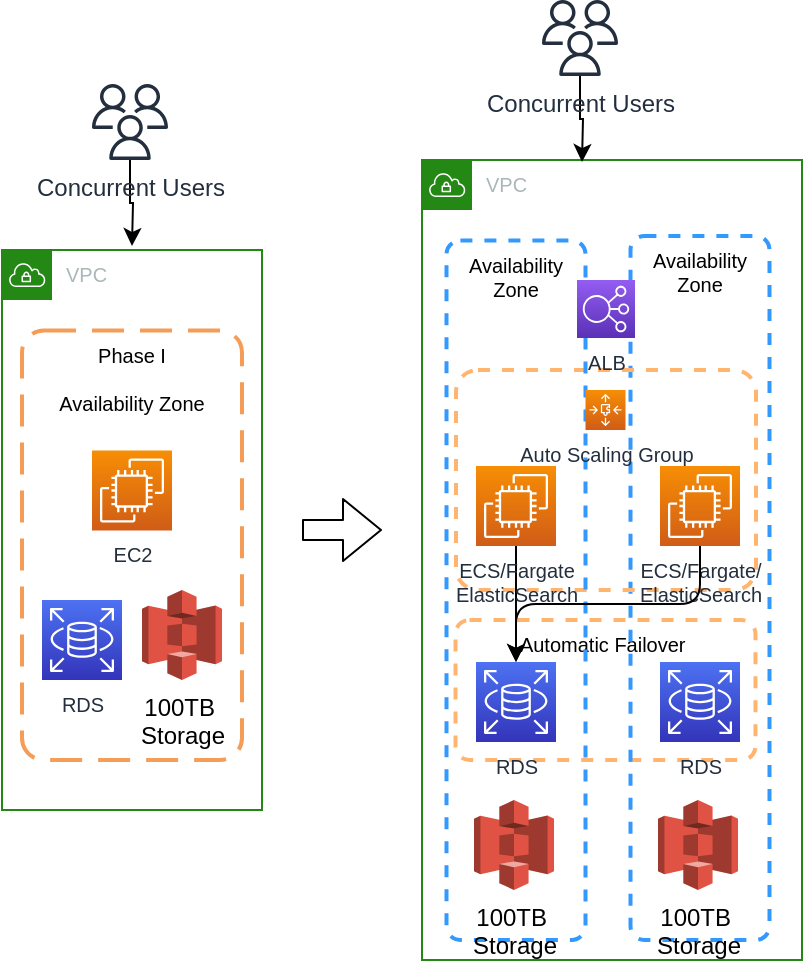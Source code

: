 <mxfile version="14.8.0" type="github">
  <diagram id="b0GikksUZOuk0snxxLBZ" name="Page-1">
    <mxGraphModel dx="768" dy="427" grid="1" gridSize="10" guides="1" tooltips="1" connect="1" arrows="1" fold="1" page="1" pageScale="1" pageWidth="850" pageHeight="1100" math="0" shadow="0">
      <root>
        <mxCell id="0" />
        <mxCell id="1" parent="0" />
        <mxCell id="Zqla-DL0ByIiepzGw1xJ-27" value="Automatic Failover " style="rounded=1;arcSize=10;dashed=1;fillColor=none;gradientColor=none;strokeWidth=2;fontSize=10;verticalAlign=top;strokeColor=#FFB570;" vertex="1" parent="1">
          <mxGeometry x="256.75" y="340" width="150" height="70" as="geometry" />
        </mxCell>
        <mxCell id="Zqla-DL0ByIiepzGw1xJ-9" value="VPC" style="points=[[0,0],[0.25,0],[0.5,0],[0.75,0],[1,0],[1,0.25],[1,0.5],[1,0.75],[1,1],[0.75,1],[0.5,1],[0.25,1],[0,1],[0,0.75],[0,0.5],[0,0.25]];outlineConnect=0;gradientColor=none;html=1;whiteSpace=wrap;fontSize=10;fontStyle=0;shape=mxgraph.aws4.group;grIcon=mxgraph.aws4.group_vpc;strokeColor=#248814;fillColor=none;verticalAlign=top;align=left;spacingLeft=30;fontColor=#AAB7B8;dashed=0;" vertex="1" parent="1">
          <mxGeometry x="240" y="110" width="190" height="400" as="geometry" />
        </mxCell>
        <mxCell id="Zqla-DL0ByIiepzGw1xJ-1" value="VPC" style="points=[[0,0],[0.25,0],[0.5,0],[0.75,0],[1,0],[1,0.25],[1,0.5],[1,0.75],[1,1],[0.75,1],[0.5,1],[0.25,1],[0,1],[0,0.75],[0,0.5],[0,0.25]];outlineConnect=0;gradientColor=none;html=1;whiteSpace=wrap;fontSize=10;fontStyle=0;shape=mxgraph.aws4.group;grIcon=mxgraph.aws4.group_vpc;strokeColor=#248814;fillColor=none;verticalAlign=top;align=left;spacingLeft=30;fontColor=#AAB7B8;dashed=0;" vertex="1" parent="1">
          <mxGeometry x="30" y="155" width="130" height="280" as="geometry" />
        </mxCell>
        <mxCell id="Zqla-DL0ByIiepzGw1xJ-4" value="Phase I&#xa;&#xa;Availability Zone" style="rounded=1;arcSize=10;dashed=1;strokeColor=#F59D56;fillColor=none;gradientColor=none;dashPattern=8 4;strokeWidth=2;verticalAlign=top;fontSize=10;" vertex="1" parent="1">
          <mxGeometry x="40" y="195.25" width="110" height="214.75" as="geometry" />
        </mxCell>
        <mxCell id="Zqla-DL0ByIiepzGw1xJ-2" value="EC2" style="points=[[0,0,0],[0.25,0,0],[0.5,0,0],[0.75,0,0],[1,0,0],[0,1,0],[0.25,1,0],[0.5,1,0],[0.75,1,0],[1,1,0],[0,0.25,0],[0,0.5,0],[0,0.75,0],[1,0.25,0],[1,0.5,0],[1,0.75,0]];outlineConnect=0;fontColor=#232F3E;gradientColor=#F78E04;gradientDirection=north;fillColor=#D05C17;strokeColor=#ffffff;dashed=0;verticalLabelPosition=bottom;verticalAlign=top;align=center;html=1;fontSize=10;fontStyle=0;aspect=fixed;shape=mxgraph.aws4.resourceIcon;resIcon=mxgraph.aws4.ec2;" vertex="1" parent="1">
          <mxGeometry x="75" y="255.25" width="40" height="40" as="geometry" />
        </mxCell>
        <mxCell id="Zqla-DL0ByIiepzGw1xJ-3" value="RDS" style="points=[[0,0,0],[0.25,0,0],[0.5,0,0],[0.75,0,0],[1,0,0],[0,1,0],[0.25,1,0],[0.5,1,0],[0.75,1,0],[1,1,0],[0,0.25,0],[0,0.5,0],[0,0.75,0],[1,0.25,0],[1,0.5,0],[1,0.75,0]];outlineConnect=0;fontColor=#232F3E;gradientColor=#4D72F3;gradientDirection=north;fillColor=#3334B9;strokeColor=#ffffff;dashed=0;verticalLabelPosition=bottom;verticalAlign=top;align=center;html=1;fontSize=10;fontStyle=0;aspect=fixed;shape=mxgraph.aws4.resourceIcon;resIcon=mxgraph.aws4.rds;" vertex="1" parent="1">
          <mxGeometry x="50" y="330" width="40" height="40" as="geometry" />
        </mxCell>
        <mxCell id="Zqla-DL0ByIiepzGw1xJ-5" value="" style="shape=flexArrow;endArrow=classic;html=1;" edge="1" parent="1">
          <mxGeometry width="50" height="50" relative="1" as="geometry">
            <mxPoint x="180" y="295" as="sourcePoint" />
            <mxPoint x="220" y="295" as="targetPoint" />
          </mxGeometry>
        </mxCell>
        <mxCell id="Zqla-DL0ByIiepzGw1xJ-6" value="Availability &#xa;Zone" style="rounded=1;arcSize=10;dashed=1;fillColor=none;gradientColor=none;strokeWidth=2;verticalAlign=top;fontSize=10;strokeColor=#3399FF;" vertex="1" parent="1">
          <mxGeometry x="344.25" y="148" width="69.5" height="352" as="geometry" />
        </mxCell>
        <mxCell id="Zqla-DL0ByIiepzGw1xJ-7" value="" style="rounded=1;arcSize=10;dashed=1;fillColor=none;gradientColor=none;strokeWidth=2;fontSize=10;verticalAlign=top;strokeColor=#FFB570;" vertex="1" parent="1">
          <mxGeometry x="257" y="215" width="150" height="110" as="geometry" />
        </mxCell>
        <mxCell id="Zqla-DL0ByIiepzGw1xJ-8" value="Availability &#xa;Zone" style="rounded=1;arcSize=10;dashed=1;fillColor=none;gradientColor=none;strokeWidth=2;verticalAlign=top;fontSize=10;strokeColor=#3399FF;" vertex="1" parent="1">
          <mxGeometry x="252.25" y="150.25" width="69.5" height="349.75" as="geometry" />
        </mxCell>
        <mxCell id="Zqla-DL0ByIiepzGw1xJ-10" value="" style="edgeStyle=orthogonalEdgeStyle;rounded=0;orthogonalLoop=1;jettySize=auto;html=1;fontSize=10;" edge="1" parent="1" source="Zqla-DL0ByIiepzGw1xJ-11" target="Zqla-DL0ByIiepzGw1xJ-12">
          <mxGeometry relative="1" as="geometry" />
        </mxCell>
        <mxCell id="Zqla-DL0ByIiepzGw1xJ-11" value="ECS/Fargate&lt;br&gt;ElasticSearch" style="points=[[0,0,0],[0.25,0,0],[0.5,0,0],[0.75,0,0],[1,0,0],[0,1,0],[0.25,1,0],[0.5,1,0],[0.75,1,0],[1,1,0],[0,0.25,0],[0,0.5,0],[0,0.75,0],[1,0.25,0],[1,0.5,0],[1,0.75,0]];outlineConnect=0;fontColor=#232F3E;gradientColor=#F78E04;gradientDirection=north;fillColor=#D05C17;strokeColor=#ffffff;dashed=0;verticalLabelPosition=bottom;verticalAlign=top;align=center;html=1;fontSize=10;fontStyle=0;aspect=fixed;shape=mxgraph.aws4.resourceIcon;resIcon=mxgraph.aws4.ec2;" vertex="1" parent="1">
          <mxGeometry x="267" y="263" width="40" height="40" as="geometry" />
        </mxCell>
        <mxCell id="Zqla-DL0ByIiepzGw1xJ-12" value="RDS" style="points=[[0,0,0],[0.25,0,0],[0.5,0,0],[0.75,0,0],[1,0,0],[0,1,0],[0.25,1,0],[0.5,1,0],[0.75,1,0],[1,1,0],[0,0.25,0],[0,0.5,0],[0,0.75,0],[1,0.25,0],[1,0.5,0],[1,0.75,0]];outlineConnect=0;fontColor=#232F3E;gradientColor=#4D72F3;gradientDirection=north;fillColor=#3334B9;strokeColor=#ffffff;dashed=0;verticalLabelPosition=bottom;verticalAlign=top;align=center;html=1;fontSize=10;fontStyle=0;aspect=fixed;shape=mxgraph.aws4.resourceIcon;resIcon=mxgraph.aws4.rds;" vertex="1" parent="1">
          <mxGeometry x="267" y="361" width="40" height="40" as="geometry" />
        </mxCell>
        <mxCell id="Zqla-DL0ByIiepzGw1xJ-13" value="ECS/Fargate/&lt;br&gt;ElasticSearch" style="points=[[0,0,0],[0.25,0,0],[0.5,0,0],[0.75,0,0],[1,0,0],[0,1,0],[0.25,1,0],[0.5,1,0],[0.75,1,0],[1,1,0],[0,0.25,0],[0,0.5,0],[0,0.75,0],[1,0.25,0],[1,0.5,0],[1,0.75,0]];outlineConnect=0;fontColor=#232F3E;gradientColor=#F78E04;gradientDirection=north;fillColor=#D05C17;strokeColor=#ffffff;dashed=0;verticalLabelPosition=bottom;verticalAlign=top;align=center;html=1;fontSize=10;fontStyle=0;aspect=fixed;shape=mxgraph.aws4.resourceIcon;resIcon=mxgraph.aws4.ec2;" vertex="1" parent="1">
          <mxGeometry x="359" y="263" width="40" height="40" as="geometry" />
        </mxCell>
        <mxCell id="Zqla-DL0ByIiepzGw1xJ-14" value="RDS" style="points=[[0,0,0],[0.25,0,0],[0.5,0,0],[0.75,0,0],[1,0,0],[0,1,0],[0.25,1,0],[0.5,1,0],[0.75,1,0],[1,1,0],[0,0.25,0],[0,0.5,0],[0,0.75,0],[1,0.25,0],[1,0.5,0],[1,0.75,0]];outlineConnect=0;fontColor=#232F3E;gradientColor=#4D72F3;gradientDirection=north;fillColor=#3334B9;strokeColor=#ffffff;dashed=0;verticalLabelPosition=bottom;verticalAlign=top;align=center;html=1;fontSize=10;fontStyle=0;aspect=fixed;shape=mxgraph.aws4.resourceIcon;resIcon=mxgraph.aws4.rds;" vertex="1" parent="1">
          <mxGeometry x="359" y="361" width="40" height="40" as="geometry" />
        </mxCell>
        <mxCell id="Zqla-DL0ByIiepzGw1xJ-15" value="ALB" style="points=[[0,0,0],[0.25,0,0],[0.5,0,0],[0.75,0,0],[1,0,0],[0,1,0],[0.25,1,0],[0.5,1,0],[0.75,1,0],[1,1,0],[0,0.25,0],[0,0.5,0],[0,0.75,0],[1,0.25,0],[1,0.5,0],[1,0.75,0]];outlineConnect=0;fontColor=#232F3E;gradientColor=#945DF2;gradientDirection=north;fillColor=#5A30B5;strokeColor=#ffffff;dashed=0;verticalLabelPosition=bottom;verticalAlign=top;align=center;html=1;fontSize=10;fontStyle=0;aspect=fixed;shape=mxgraph.aws4.resourceIcon;resIcon=mxgraph.aws4.elastic_load_balancing;" vertex="1" parent="1">
          <mxGeometry x="317.5" y="170" width="29" height="29" as="geometry" />
        </mxCell>
        <mxCell id="Zqla-DL0ByIiepzGw1xJ-16" value="Auto Scaling Group" style="points=[[0,0,0],[0.25,0,0],[0.5,0,0],[0.75,0,0],[1,0,0],[0,1,0],[0.25,1,0],[0.5,1,0],[0.75,1,0],[1,1,0],[0,0.25,0],[0,0.5,0],[0,0.75,0],[1,0.25,0],[1,0.5,0],[1,0.75,0]];outlineConnect=0;fontColor=#232F3E;gradientColor=#F78E04;gradientDirection=north;fillColor=#D05C17;strokeColor=#ffffff;dashed=0;verticalLabelPosition=bottom;verticalAlign=top;align=center;html=1;fontSize=10;fontStyle=0;aspect=fixed;shape=mxgraph.aws4.resourceIcon;resIcon=mxgraph.aws4.auto_scaling3;" vertex="1" parent="1">
          <mxGeometry x="321.75" y="225" width="20" height="20" as="geometry" />
        </mxCell>
        <mxCell id="Zqla-DL0ByIiepzGw1xJ-17" value="" style="edgeStyle=elbowEdgeStyle;elbow=vertical;endArrow=classic;html=1;fontSize=10;exitX=0.5;exitY=1;exitDx=0;exitDy=0;exitPerimeter=0;entryX=0.5;entryY=0;entryDx=0;entryDy=0;entryPerimeter=0;" edge="1" parent="1" source="Zqla-DL0ByIiepzGw1xJ-13" target="Zqla-DL0ByIiepzGw1xJ-12">
          <mxGeometry width="50" height="50" relative="1" as="geometry">
            <mxPoint x="367" y="290" as="sourcePoint" />
            <mxPoint x="417" y="240" as="targetPoint" />
          </mxGeometry>
        </mxCell>
        <mxCell id="Zqla-DL0ByIiepzGw1xJ-19" value="100TB&amp;nbsp;&lt;br&gt;Storage" style="outlineConnect=0;dashed=0;verticalLabelPosition=bottom;verticalAlign=top;align=center;html=1;shape=mxgraph.aws3.s3;fillColor=#E05243;gradientColor=none;" vertex="1" parent="1">
          <mxGeometry x="100" y="325" width="40" height="45" as="geometry" />
        </mxCell>
        <mxCell id="Zqla-DL0ByIiepzGw1xJ-21" value="" style="edgeStyle=orthogonalEdgeStyle;rounded=0;orthogonalLoop=1;jettySize=auto;html=1;" edge="1" parent="1" source="Zqla-DL0ByIiepzGw1xJ-20">
          <mxGeometry relative="1" as="geometry">
            <mxPoint x="95" y="153" as="targetPoint" />
          </mxGeometry>
        </mxCell>
        <mxCell id="Zqla-DL0ByIiepzGw1xJ-20" value="Concurrent Users" style="outlineConnect=0;fontColor=#232F3E;gradientColor=none;fillColor=#232F3E;strokeColor=none;dashed=0;verticalLabelPosition=bottom;verticalAlign=top;align=center;html=1;fontSize=12;fontStyle=0;aspect=fixed;pointerEvents=1;shape=mxgraph.aws4.users;" vertex="1" parent="1">
          <mxGeometry x="75" y="72" width="38" height="38" as="geometry" />
        </mxCell>
        <mxCell id="Zqla-DL0ByIiepzGw1xJ-22" value="" style="edgeStyle=orthogonalEdgeStyle;rounded=0;orthogonalLoop=1;jettySize=auto;html=1;" edge="1" parent="1" source="Zqla-DL0ByIiepzGw1xJ-23">
          <mxGeometry relative="1" as="geometry">
            <mxPoint x="320" y="111" as="targetPoint" />
          </mxGeometry>
        </mxCell>
        <mxCell id="Zqla-DL0ByIiepzGw1xJ-23" value="Concurrent Users" style="outlineConnect=0;fontColor=#232F3E;gradientColor=none;fillColor=#232F3E;strokeColor=none;dashed=0;verticalLabelPosition=bottom;verticalAlign=top;align=center;html=1;fontSize=12;fontStyle=0;aspect=fixed;pointerEvents=1;shape=mxgraph.aws4.users;" vertex="1" parent="1">
          <mxGeometry x="300" y="30" width="38" height="38" as="geometry" />
        </mxCell>
        <mxCell id="Zqla-DL0ByIiepzGw1xJ-24" value="100TB&amp;nbsp;&lt;br&gt;Storage" style="outlineConnect=0;dashed=0;verticalLabelPosition=bottom;verticalAlign=top;align=center;html=1;shape=mxgraph.aws3.s3;fillColor=#E05243;gradientColor=none;" vertex="1" parent="1">
          <mxGeometry x="266" y="430" width="40" height="45" as="geometry" />
        </mxCell>
        <mxCell id="Zqla-DL0ByIiepzGw1xJ-25" value="100TB&amp;nbsp;&lt;br&gt;Storage" style="outlineConnect=0;dashed=0;verticalLabelPosition=bottom;verticalAlign=top;align=center;html=1;shape=mxgraph.aws3.s3;fillColor=#E05243;gradientColor=none;" vertex="1" parent="1">
          <mxGeometry x="358" y="430" width="40" height="45" as="geometry" />
        </mxCell>
      </root>
    </mxGraphModel>
  </diagram>
</mxfile>
